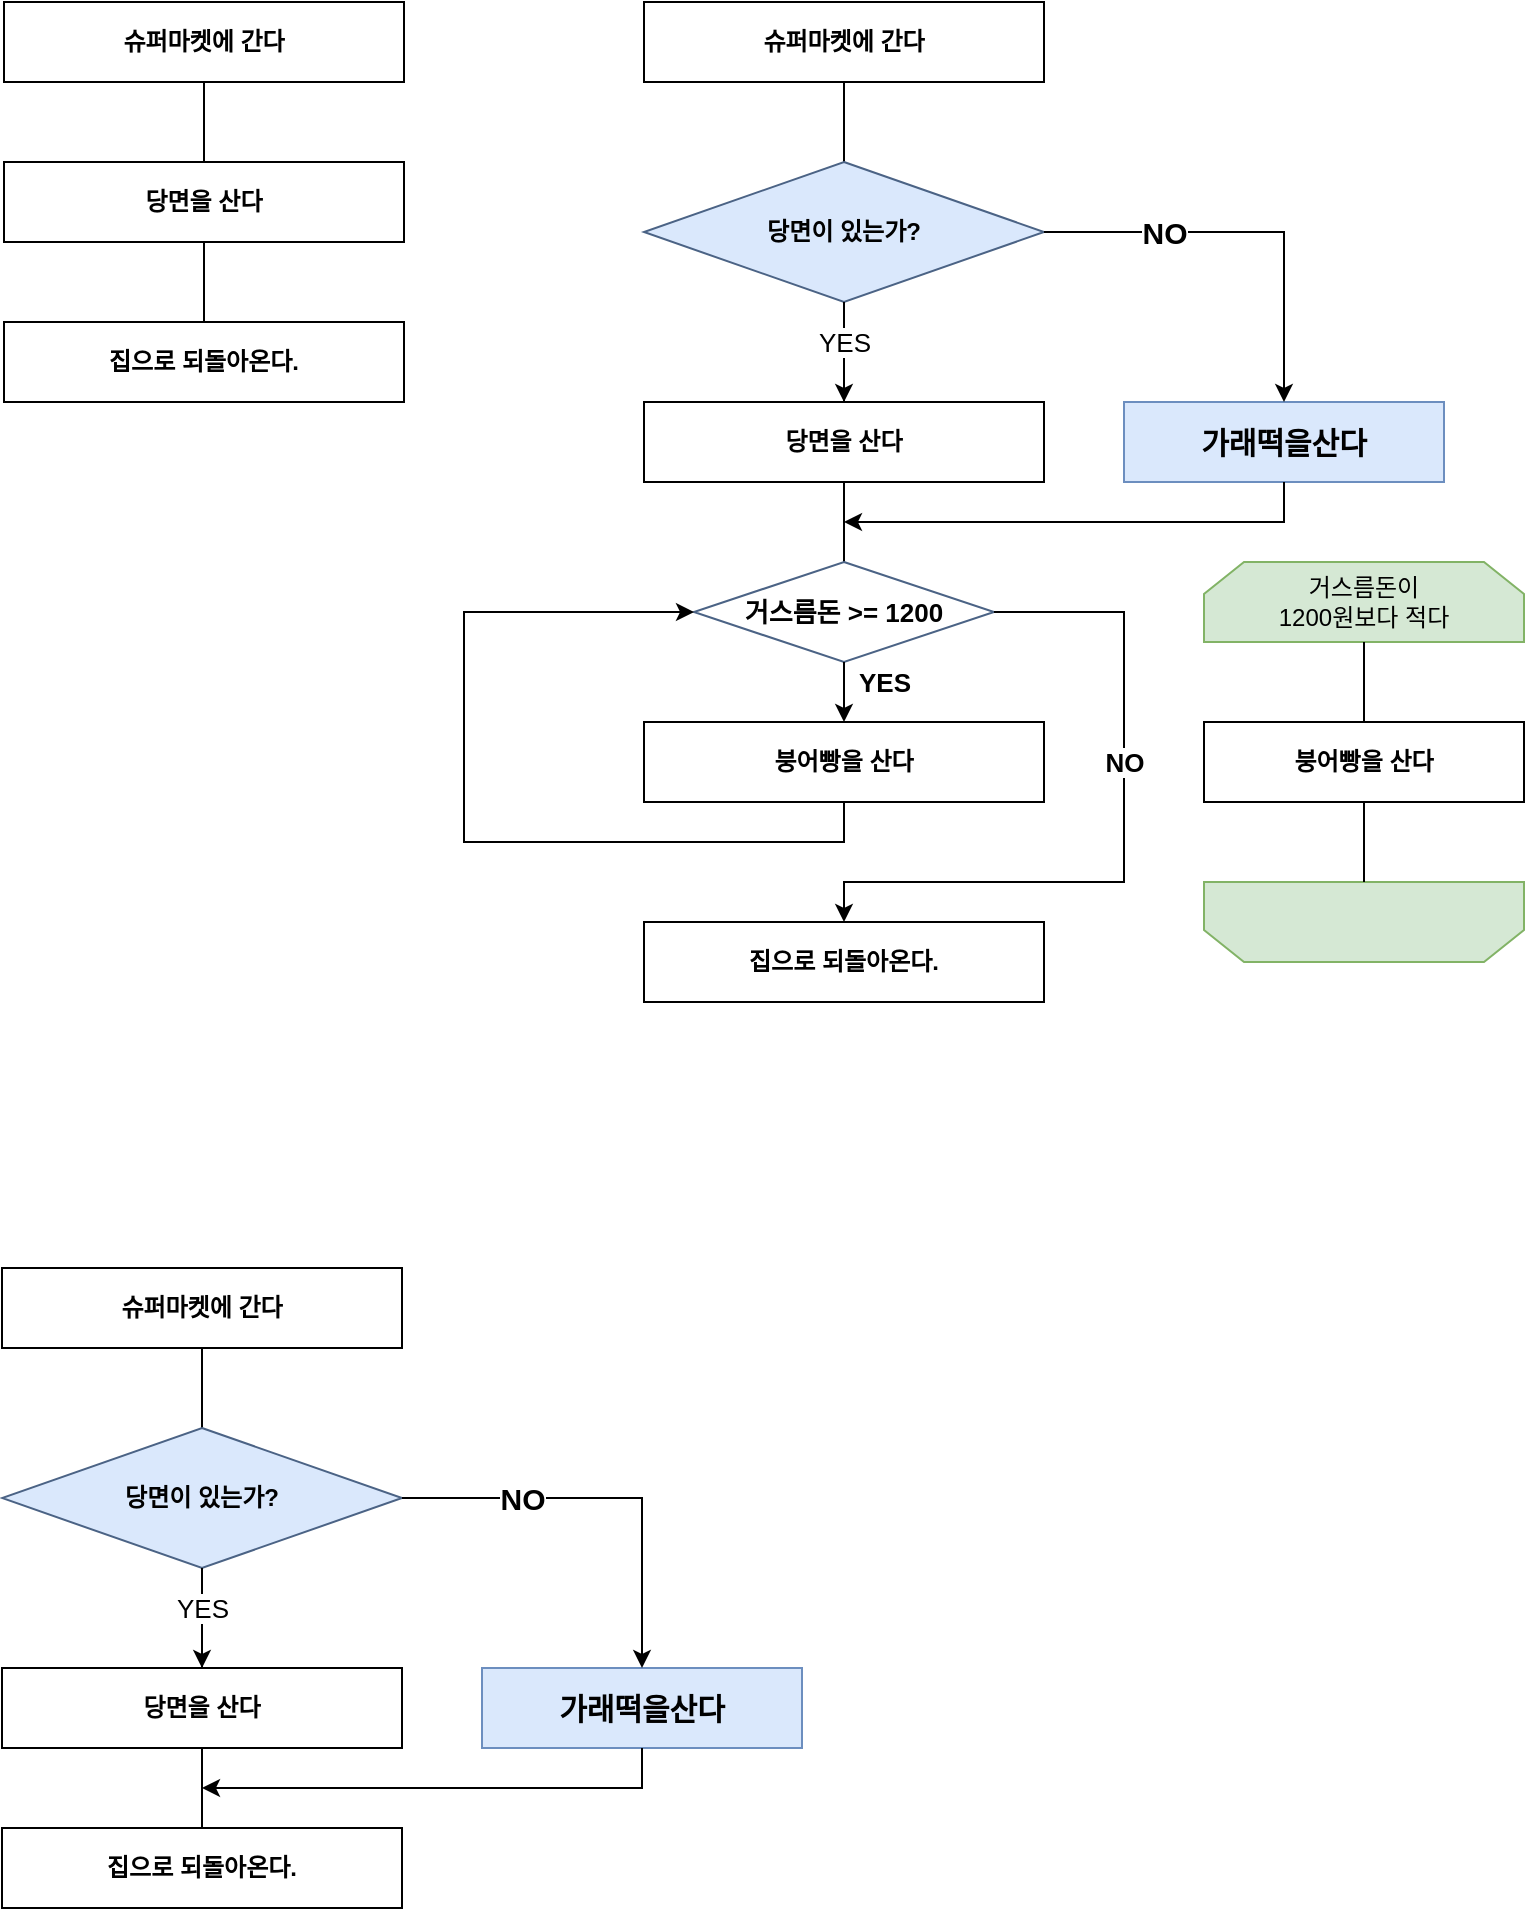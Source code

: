 <mxfile version="15.8.7" type="device" pages="4"><diagram id="HtO4TQ2koplAWd0aUdtb" name="Page-1"><mxGraphModel dx="1073" dy="857" grid="1" gridSize="10" guides="1" tooltips="1" connect="1" arrows="1" fold="1" page="1" pageScale="1" pageWidth="850" pageHeight="1100" math="0" shadow="0"><root><mxCell id="0"/><mxCell id="1" parent="0"/><mxCell id="zxFIpxQWSH2AVP_sjmEI-1" value="&lt;b&gt;슈퍼마켓에 간다&lt;/b&gt;" style="rounded=0;whiteSpace=wrap;html=1;" vertex="1" parent="1"><mxGeometry x="80" y="40" width="200" height="40" as="geometry"/></mxCell><mxCell id="zxFIpxQWSH2AVP_sjmEI-2" value="당면을 산다" style="rounded=0;whiteSpace=wrap;html=1;fontStyle=1" vertex="1" parent="1"><mxGeometry x="80" y="120" width="200" height="40" as="geometry"/></mxCell><mxCell id="zxFIpxQWSH2AVP_sjmEI-3" value="집으로 되돌아온다." style="rounded=0;whiteSpace=wrap;html=1;fontStyle=1" vertex="1" parent="1"><mxGeometry x="80" y="200" width="200" height="40" as="geometry"/></mxCell><mxCell id="zxFIpxQWSH2AVP_sjmEI-6" value="" style="endArrow=none;html=1;rounded=0;" edge="1" parent="1" source="zxFIpxQWSH2AVP_sjmEI-1"><mxGeometry width="50" height="50" relative="1" as="geometry"><mxPoint x="180" y="130" as="sourcePoint"/><mxPoint x="180" y="120" as="targetPoint"/></mxGeometry></mxCell><mxCell id="zxFIpxQWSH2AVP_sjmEI-7" value="" style="endArrow=none;html=1;rounded=0;" edge="1" parent="1" source="zxFIpxQWSH2AVP_sjmEI-2"><mxGeometry width="50" height="50" relative="1" as="geometry"><mxPoint x="180" y="210" as="sourcePoint"/><mxPoint x="180" y="200" as="targetPoint"/></mxGeometry></mxCell><mxCell id="zxFIpxQWSH2AVP_sjmEI-8" value="&lt;b&gt;슈퍼마켓에 간다&lt;/b&gt;" style="rounded=0;whiteSpace=wrap;html=1;" vertex="1" parent="1"><mxGeometry x="400" y="40" width="200" height="40" as="geometry"/></mxCell><mxCell id="zxFIpxQWSH2AVP_sjmEI-9" value="당면을 산다" style="rounded=0;whiteSpace=wrap;html=1;fontStyle=1" vertex="1" parent="1"><mxGeometry x="400" y="240" width="200" height="40" as="geometry"/></mxCell><mxCell id="zxFIpxQWSH2AVP_sjmEI-10" value="붕어빵을 산다" style="rounded=0;whiteSpace=wrap;html=1;fontStyle=1" vertex="1" parent="1"><mxGeometry x="400" y="400" width="200" height="40" as="geometry"/></mxCell><mxCell id="zxFIpxQWSH2AVP_sjmEI-11" value="" style="endArrow=none;html=1;rounded=0;" edge="1" parent="1" source="zxFIpxQWSH2AVP_sjmEI-8"><mxGeometry width="50" height="50" relative="1" as="geometry"><mxPoint x="500" y="130" as="sourcePoint"/><mxPoint x="500" y="120" as="targetPoint"/></mxGeometry></mxCell><mxCell id="zxFIpxQWSH2AVP_sjmEI-12" value="" style="endArrow=none;html=1;rounded=0;" edge="1" parent="1" source="zxFIpxQWSH2AVP_sjmEI-9"><mxGeometry width="50" height="50" relative="1" as="geometry"><mxPoint x="500" y="330" as="sourcePoint"/><mxPoint x="500" y="320" as="targetPoint"/></mxGeometry></mxCell><mxCell id="zxFIpxQWSH2AVP_sjmEI-25" value="" style="edgeStyle=orthogonalEdgeStyle;rounded=0;orthogonalLoop=1;jettySize=auto;html=1;fontSize=15;" edge="1" parent="1" source="zxFIpxQWSH2AVP_sjmEI-13" target="zxFIpxQWSH2AVP_sjmEI-9"><mxGeometry relative="1" as="geometry"/></mxCell><mxCell id="zxFIpxQWSH2AVP_sjmEI-13" value="당면이 있는가?" style="rhombus;whiteSpace=wrap;html=1;fontStyle=1;fillColor=#dae8fc;strokeColor=#4B6385;" vertex="1" parent="1"><mxGeometry x="400" y="120" width="200" height="70" as="geometry"/></mxCell><mxCell id="zxFIpxQWSH2AVP_sjmEI-16" value="YES" style="endArrow=none;html=1;rounded=0;align=center;fontStyle=0;fontSize=13;entryX=0.5;entryY=0;entryDx=0;entryDy=0;" edge="1" parent="1" target="zxFIpxQWSH2AVP_sjmEI-9"><mxGeometry x="-0.2" width="50" height="50" relative="1" as="geometry"><mxPoint x="500" y="190" as="sourcePoint"/><mxPoint x="500" y="210" as="targetPoint"/><mxPoint as="offset"/></mxGeometry></mxCell><mxCell id="zxFIpxQWSH2AVP_sjmEI-20" value="가래떡을산다" style="rounded=0;whiteSpace=wrap;html=1;fontSize=15;strokeColor=#6c8ebf;fontStyle=1;fillColor=#dae8fc;" vertex="1" parent="1"><mxGeometry x="640" y="240" width="160" height="40" as="geometry"/></mxCell><mxCell id="zxFIpxQWSH2AVP_sjmEI-22" value="" style="endArrow=classic;html=1;rounded=0;fontSize=15;" edge="1" parent="1" source="zxFIpxQWSH2AVP_sjmEI-20"><mxGeometry width="50" height="50" relative="1" as="geometry"><mxPoint x="720" y="330" as="sourcePoint"/><mxPoint x="500" y="300" as="targetPoint"/><Array as="points"><mxPoint x="720" y="300"/></Array></mxGeometry></mxCell><mxCell id="zxFIpxQWSH2AVP_sjmEI-24" value="NO" style="endArrow=classic;html=1;rounded=0;fontSize=15;entryX=0.5;entryY=0;entryDx=0;entryDy=0;fontStyle=1" edge="1" parent="1" source="zxFIpxQWSH2AVP_sjmEI-13" target="zxFIpxQWSH2AVP_sjmEI-20"><mxGeometry x="-0.415" width="50" height="50" relative="1" as="geometry"><mxPoint x="600" y="205" as="sourcePoint"/><mxPoint x="770" y="155" as="targetPoint"/><Array as="points"><mxPoint x="720" y="155"/></Array><mxPoint as="offset"/></mxGeometry></mxCell><mxCell id="zxFIpxQWSH2AVP_sjmEI-26" value="&lt;b&gt;슈퍼마켓에 간다&lt;/b&gt;" style="rounded=0;whiteSpace=wrap;html=1;" vertex="1" parent="1"><mxGeometry x="79" y="673" width="200" height="40" as="geometry"/></mxCell><mxCell id="zxFIpxQWSH2AVP_sjmEI-27" value="당면을 산다" style="rounded=0;whiteSpace=wrap;html=1;fontStyle=1" vertex="1" parent="1"><mxGeometry x="79" y="873" width="200" height="40" as="geometry"/></mxCell><mxCell id="zxFIpxQWSH2AVP_sjmEI-28" value="집으로 되돌아온다." style="rounded=0;whiteSpace=wrap;html=1;fontStyle=1" vertex="1" parent="1"><mxGeometry x="79" y="953" width="200" height="40" as="geometry"/></mxCell><mxCell id="zxFIpxQWSH2AVP_sjmEI-29" value="" style="endArrow=none;html=1;rounded=0;" edge="1" parent="1" source="zxFIpxQWSH2AVP_sjmEI-26"><mxGeometry width="50" height="50" relative="1" as="geometry"><mxPoint x="179" y="763" as="sourcePoint"/><mxPoint x="179" y="753" as="targetPoint"/></mxGeometry></mxCell><mxCell id="zxFIpxQWSH2AVP_sjmEI-30" value="" style="endArrow=none;html=1;rounded=0;" edge="1" parent="1" source="zxFIpxQWSH2AVP_sjmEI-27"><mxGeometry width="50" height="50" relative="1" as="geometry"><mxPoint x="179" y="963" as="sourcePoint"/><mxPoint x="179" y="953" as="targetPoint"/></mxGeometry></mxCell><mxCell id="zxFIpxQWSH2AVP_sjmEI-31" value="" style="edgeStyle=orthogonalEdgeStyle;rounded=0;orthogonalLoop=1;jettySize=auto;html=1;fontSize=15;" edge="1" parent="1" source="zxFIpxQWSH2AVP_sjmEI-32" target="zxFIpxQWSH2AVP_sjmEI-27"><mxGeometry relative="1" as="geometry"/></mxCell><mxCell id="zxFIpxQWSH2AVP_sjmEI-32" value="당면이 있는가?" style="rhombus;whiteSpace=wrap;html=1;fontStyle=1;fillColor=#dae8fc;strokeColor=#4B6385;" vertex="1" parent="1"><mxGeometry x="79" y="753" width="200" height="70" as="geometry"/></mxCell><mxCell id="zxFIpxQWSH2AVP_sjmEI-33" value="YES" style="endArrow=none;html=1;rounded=0;align=center;fontStyle=0;fontSize=13;entryX=0.5;entryY=0;entryDx=0;entryDy=0;" edge="1" parent="1" target="zxFIpxQWSH2AVP_sjmEI-27"><mxGeometry x="-0.2" width="50" height="50" relative="1" as="geometry"><mxPoint x="179" y="823" as="sourcePoint"/><mxPoint x="179" y="843" as="targetPoint"/><mxPoint as="offset"/></mxGeometry></mxCell><mxCell id="zxFIpxQWSH2AVP_sjmEI-34" value="가래떡을산다" style="rounded=0;whiteSpace=wrap;html=1;fontSize=15;strokeColor=#6c8ebf;fontStyle=1;fillColor=#dae8fc;" vertex="1" parent="1"><mxGeometry x="319" y="873" width="160" height="40" as="geometry"/></mxCell><mxCell id="zxFIpxQWSH2AVP_sjmEI-35" value="" style="endArrow=classic;html=1;rounded=0;fontSize=15;" edge="1" parent="1" source="zxFIpxQWSH2AVP_sjmEI-34"><mxGeometry width="50" height="50" relative="1" as="geometry"><mxPoint x="399" y="963" as="sourcePoint"/><mxPoint x="179" y="933" as="targetPoint"/><Array as="points"><mxPoint x="399" y="933"/></Array></mxGeometry></mxCell><mxCell id="zxFIpxQWSH2AVP_sjmEI-36" value="NO" style="endArrow=classic;html=1;rounded=0;fontSize=15;entryX=0.5;entryY=0;entryDx=0;entryDy=0;fontStyle=1" edge="1" parent="1" source="zxFIpxQWSH2AVP_sjmEI-32" target="zxFIpxQWSH2AVP_sjmEI-34"><mxGeometry x="-0.415" width="50" height="50" relative="1" as="geometry"><mxPoint x="279" y="838" as="sourcePoint"/><mxPoint x="449" y="788" as="targetPoint"/><Array as="points"><mxPoint x="399" y="788"/></Array><mxPoint as="offset"/></mxGeometry></mxCell><mxCell id="zxFIpxQWSH2AVP_sjmEI-37" value="거스름돈 &amp;gt;= 1200" style="rhombus;whiteSpace=wrap;html=1;fontSize=13;strokeColor=#4B6385;fontStyle=1" vertex="1" parent="1"><mxGeometry x="425" y="320" width="150" height="50" as="geometry"/></mxCell><mxCell id="zxFIpxQWSH2AVP_sjmEI-40" value="" style="endArrow=none;html=1;rounded=0;" edge="1" parent="1" source="zxFIpxQWSH2AVP_sjmEI-27"><mxGeometry width="50" height="50" relative="1" as="geometry"><mxPoint x="179" y="963" as="sourcePoint"/><mxPoint x="179" y="953" as="targetPoint"/></mxGeometry></mxCell><mxCell id="zxFIpxQWSH2AVP_sjmEI-43" value="집으로 되돌아온다." style="rounded=0;whiteSpace=wrap;html=1;fontStyle=1" vertex="1" parent="1"><mxGeometry x="400" y="500" width="200" height="40" as="geometry"/></mxCell><mxCell id="zxFIpxQWSH2AVP_sjmEI-46" value="NO" style="endArrow=classic;html=1;rounded=0;fontSize=13;entryX=0.5;entryY=0;entryDx=0;entryDy=0;exitX=1;exitY=0.5;exitDx=0;exitDy=0;fontStyle=1" edge="1" parent="1" source="zxFIpxQWSH2AVP_sjmEI-37" target="zxFIpxQWSH2AVP_sjmEI-43"><mxGeometry x="-0.222" width="50" height="50" relative="1" as="geometry"><mxPoint x="600" y="470" as="sourcePoint"/><mxPoint x="670.711" y="420" as="targetPoint"/><Array as="points"><mxPoint x="640" y="345"/><mxPoint x="640" y="480"/><mxPoint x="500" y="480"/></Array><mxPoint as="offset"/></mxGeometry></mxCell><mxCell id="zxFIpxQWSH2AVP_sjmEI-49" value="" style="endArrow=classic;html=1;rounded=0;fontSize=13;exitX=0.5;exitY=1;exitDx=0;exitDy=0;entryX=0;entryY=0.5;entryDx=0;entryDy=0;" edge="1" parent="1" source="zxFIpxQWSH2AVP_sjmEI-10" target="zxFIpxQWSH2AVP_sjmEI-37"><mxGeometry width="50" height="50" relative="1" as="geometry"><mxPoint x="500" y="379.289" as="sourcePoint"/><mxPoint x="500" y="440" as="targetPoint"/><Array as="points"><mxPoint x="500" y="460"/><mxPoint x="310" y="460"/><mxPoint x="310" y="345"/></Array></mxGeometry></mxCell><mxCell id="zxFIpxQWSH2AVP_sjmEI-51" value="YES" style="endArrow=classic;html=1;rounded=0;fontSize=13;fontStyle=1" edge="1" parent="1" source="zxFIpxQWSH2AVP_sjmEI-37"><mxGeometry x="-0.333" y="20" width="50" height="50" relative="1" as="geometry"><mxPoint x="500" y="420" as="sourcePoint"/><mxPoint x="500" y="400" as="targetPoint"/><Array as="points"><mxPoint x="500" y="390"/></Array><mxPoint as="offset"/></mxGeometry></mxCell><mxCell id="zxFIpxQWSH2AVP_sjmEI-53" value="거스름돈이&lt;br&gt;1200원보다 적다" style="shape=loopLimit;whiteSpace=wrap;html=1;fontSize=12;strokeColor=#82b366;fillColor=#d5e8d4;" vertex="1" parent="1"><mxGeometry x="680" y="320" width="160" height="40" as="geometry"/></mxCell><mxCell id="zxFIpxQWSH2AVP_sjmEI-54" value="" style="shape=loopLimit;whiteSpace=wrap;html=1;fontSize=12;strokeColor=#82b366;rotation=-180;fillColor=#d5e8d4;" vertex="1" parent="1"><mxGeometry x="680" y="480" width="160" height="40" as="geometry"/></mxCell><mxCell id="zxFIpxQWSH2AVP_sjmEI-57" value="" style="endArrow=none;html=1;rounded=0;fontSize=12;entryX=0.5;entryY=1;entryDx=0;entryDy=0;" edge="1" parent="1" source="zxFIpxQWSH2AVP_sjmEI-53" target="zxFIpxQWSH2AVP_sjmEI-54"><mxGeometry width="50" height="50" relative="1" as="geometry"><mxPoint x="760" y="410" as="sourcePoint"/><mxPoint x="760" y="430.711" as="targetPoint"/></mxGeometry></mxCell><mxCell id="zxFIpxQWSH2AVP_sjmEI-55" value="붕어빵을 산다" style="rounded=0;whiteSpace=wrap;html=1;fontStyle=1" vertex="1" parent="1"><mxGeometry x="680" y="400" width="160" height="40" as="geometry"/></mxCell></root></mxGraphModel></diagram><diagram id="b8hYnKaQxWyOfMLOsC_o" name="Page-2"><mxGraphModel dx="1073" dy="857" grid="1" gridSize="10" guides="1" tooltips="1" connect="1" arrows="1" fold="1" page="1" pageScale="1" pageWidth="850" pageHeight="1100" math="0" shadow="0"><root><mxCell id="NDbuF003tdR3MSV_a_qt-0"/><mxCell id="NDbuF003tdR3MSV_a_qt-1" parent="NDbuF003tdR3MSV_a_qt-0"/><mxCell id="NDbuF003tdR3MSV_a_qt-2" value="삼각형의 면적 = &lt;br&gt;밑변의길이 X높이/2" style="rounded=0;whiteSpace=wrap;html=1;fontSize=12;strokeColor=#4B6385;" vertex="1" parent="NDbuF003tdR3MSV_a_qt-1"><mxGeometry x="40" y="40" width="120" height="60" as="geometry"/></mxCell><mxCell id="y0YbwWNE2xX_dIIctS1W-6" style="edgeStyle=orthogonalEdgeStyle;rounded=0;orthogonalLoop=1;jettySize=auto;html=1;exitX=0.5;exitY=1;exitDx=0;exitDy=0;exitPerimeter=0;fontSize=12;" edge="1" parent="NDbuF003tdR3MSV_a_qt-1" source="NDbuF003tdR3MSV_a_qt-4" target="y0YbwWNE2xX_dIIctS1W-0"><mxGeometry relative="1" as="geometry"/></mxCell><mxCell id="NDbuF003tdR3MSV_a_qt-4" value="시작" style="strokeWidth=2;html=1;shape=mxgraph.flowchart.terminator;whiteSpace=wrap;fontSize=12;" vertex="1" parent="NDbuF003tdR3MSV_a_qt-1"><mxGeometry x="60" y="150" width="100" height="40" as="geometry"/></mxCell><mxCell id="NDbuF003tdR3MSV_a_qt-5" value="종료" style="strokeWidth=2;html=1;shape=mxgraph.flowchart.terminator;whiteSpace=wrap;fontSize=12;" vertex="1" parent="NDbuF003tdR3MSV_a_qt-1"><mxGeometry x="60" y="400" width="100" height="40" as="geometry"/></mxCell><mxCell id="y0YbwWNE2xX_dIIctS1W-7" style="edgeStyle=orthogonalEdgeStyle;rounded=0;orthogonalLoop=1;jettySize=auto;html=1;exitX=0.5;exitY=1;exitDx=0;exitDy=0;entryX=0.5;entryY=0;entryDx=0;entryDy=0;fontSize=12;" edge="1" parent="NDbuF003tdR3MSV_a_qt-1" source="y0YbwWNE2xX_dIIctS1W-0" target="y0YbwWNE2xX_dIIctS1W-2"><mxGeometry relative="1" as="geometry"/></mxCell><mxCell id="y0YbwWNE2xX_dIIctS1W-0" value="base와 hight를 입력한다." style="rounded=0;whiteSpace=wrap;html=1;fontSize=12;strokeColor=#4B6385;" vertex="1" parent="NDbuF003tdR3MSV_a_qt-1"><mxGeometry x="20" y="210" width="180" height="30" as="geometry"/></mxCell><mxCell id="y0YbwWNE2xX_dIIctS1W-8" style="edgeStyle=orthogonalEdgeStyle;rounded=0;orthogonalLoop=1;jettySize=auto;html=1;exitX=0.5;exitY=1;exitDx=0;exitDy=0;fontSize=12;" edge="1" parent="NDbuF003tdR3MSV_a_qt-1" source="y0YbwWNE2xX_dIIctS1W-2" target="y0YbwWNE2xX_dIIctS1W-5"><mxGeometry relative="1" as="geometry"/></mxCell><mxCell id="y0YbwWNE2xX_dIIctS1W-2" value="base * height / 2.0 → area" style="rounded=0;whiteSpace=wrap;html=1;fontSize=12;strokeColor=#4B6385;" vertex="1" parent="NDbuF003tdR3MSV_a_qt-1"><mxGeometry x="20" y="270" width="180" height="30" as="geometry"/></mxCell><mxCell id="y0YbwWNE2xX_dIIctS1W-9" style="edgeStyle=orthogonalEdgeStyle;rounded=0;orthogonalLoop=1;jettySize=auto;html=1;fontSize=12;" edge="1" parent="NDbuF003tdR3MSV_a_qt-1" source="y0YbwWNE2xX_dIIctS1W-5" target="NDbuF003tdR3MSV_a_qt-5"><mxGeometry relative="1" as="geometry"/></mxCell><mxCell id="y0YbwWNE2xX_dIIctS1W-5" value="&#10;&#10;&lt;span style=&quot;color: rgb(0, 0, 0); font-family: helvetica; font-size: 12px; font-style: normal; font-weight: 400; letter-spacing: normal; text-align: center; text-indent: 0px; text-transform: none; word-spacing: 0px; background-color: rgb(248, 249, 250); display: inline; float: none;&quot;&gt;area를 출력한다&lt;/span&gt;&#10;&#10;" style="shape=document;whiteSpace=wrap;html=1;boundedLbl=1;fontSize=12;strokeColor=#4B6385;" vertex="1" parent="NDbuF003tdR3MSV_a_qt-1"><mxGeometry x="20" y="330" width="180" height="40" as="geometry"/></mxCell><mxCell id="y0YbwWNE2xX_dIIctS1W-10" style="edgeStyle=orthogonalEdgeStyle;rounded=0;orthogonalLoop=1;jettySize=auto;html=1;exitX=0.5;exitY=1;exitDx=0;exitDy=0;exitPerimeter=0;fontSize=12;" edge="1" parent="NDbuF003tdR3MSV_a_qt-1" source="y0YbwWNE2xX_dIIctS1W-11" target="y0YbwWNE2xX_dIIctS1W-14"><mxGeometry relative="1" as="geometry"/></mxCell><mxCell id="y0YbwWNE2xX_dIIctS1W-11" value="시작" style="strokeWidth=2;html=1;shape=mxgraph.flowchart.terminator;whiteSpace=wrap;fontSize=12;" vertex="1" parent="NDbuF003tdR3MSV_a_qt-1"><mxGeometry x="380" y="40" width="100" height="40" as="geometry"/></mxCell><mxCell id="y0YbwWNE2xX_dIIctS1W-12" value="종료" style="strokeWidth=2;html=1;shape=mxgraph.flowchart.terminator;whiteSpace=wrap;fontSize=12;" vertex="1" parent="NDbuF003tdR3MSV_a_qt-1"><mxGeometry x="380" y="420" width="100" height="40" as="geometry"/></mxCell><mxCell id="UGDo-cwZmBeYzroFGh32-1" style="edgeStyle=orthogonalEdgeStyle;rounded=0;orthogonalLoop=1;jettySize=auto;html=1;exitX=0.5;exitY=1;exitDx=0;exitDy=0;entryX=0.5;entryY=0;entryDx=0;entryDy=0;fontSize=12;" edge="1" parent="NDbuF003tdR3MSV_a_qt-1" source="y0YbwWNE2xX_dIIctS1W-14" target="UGDo-cwZmBeYzroFGh32-0"><mxGeometry relative="1" as="geometry"/></mxCell><mxCell id="y0YbwWNE2xX_dIIctS1W-14" value="A와 B를 입력한다." style="rounded=0;whiteSpace=wrap;html=1;fontSize=12;strokeColor=#4B6385;" vertex="1" parent="NDbuF003tdR3MSV_a_qt-1"><mxGeometry x="360" y="100" width="140" height="30" as="geometry"/></mxCell><mxCell id="y0YbwWNE2xX_dIIctS1W-17" style="edgeStyle=orthogonalEdgeStyle;rounded=0;orthogonalLoop=1;jettySize=auto;html=1;fontSize=12;" edge="1" parent="NDbuF003tdR3MSV_a_qt-1" source="y0YbwWNE2xX_dIIctS1W-18" target="y0YbwWNE2xX_dIIctS1W-12"><mxGeometry relative="1" as="geometry"/></mxCell><mxCell id="y0YbwWNE2xX_dIIctS1W-18" value="A 출력" style="shape=document;whiteSpace=wrap;html=1;boundedLbl=1;fontSize=12;strokeColor=#4B6385;" vertex="1" parent="NDbuF003tdR3MSV_a_qt-1"><mxGeometry x="385" y="310" width="90" height="50" as="geometry"/></mxCell><mxCell id="UGDo-cwZmBeYzroFGh32-3" value="YES" style="edgeStyle=orthogonalEdgeStyle;rounded=0;orthogonalLoop=1;jettySize=auto;html=1;exitX=0.5;exitY=1;exitDx=0;exitDy=0;entryX=0.5;entryY=0;entryDx=0;entryDy=0;fontSize=12;fontStyle=1" edge="1" parent="NDbuF003tdR3MSV_a_qt-1" source="UGDo-cwZmBeYzroFGh32-0" target="y0YbwWNE2xX_dIIctS1W-18"><mxGeometry relative="1" as="geometry"/></mxCell><mxCell id="UGDo-cwZmBeYzroFGh32-11" value="NO" style="edgeStyle=orthogonalEdgeStyle;rounded=0;orthogonalLoop=1;jettySize=auto;html=1;entryX=0.5;entryY=0;entryDx=0;entryDy=0;fontSize=12;" edge="1" parent="NDbuF003tdR3MSV_a_qt-1" source="UGDo-cwZmBeYzroFGh32-0" target="UGDo-cwZmBeYzroFGh32-6"><mxGeometry x="0.429" y="15" relative="1" as="geometry"><mxPoint as="offset"/></mxGeometry></mxCell><mxCell id="UGDo-cwZmBeYzroFGh32-0" value="A&amp;gt;B" style="rhombus;whiteSpace=wrap;html=1;fontSize=12;strokeColor=#4B6385;" vertex="1" parent="NDbuF003tdR3MSV_a_qt-1"><mxGeometry x="355" y="150" width="150" height="40" as="geometry"/></mxCell><mxCell id="UGDo-cwZmBeYzroFGh32-12" style="edgeStyle=orthogonalEdgeStyle;rounded=0;orthogonalLoop=1;jettySize=auto;html=1;entryX=0.5;entryY=0;entryDx=0;entryDy=0;fontSize=12;" edge="1" parent="NDbuF003tdR3MSV_a_qt-1" source="UGDo-cwZmBeYzroFGh32-6" target="UGDo-cwZmBeYzroFGh32-10"><mxGeometry relative="1" as="geometry"/></mxCell><mxCell id="UGDo-cwZmBeYzroFGh32-14" value="YES" style="edgeStyle=orthogonalEdgeStyle;rounded=0;orthogonalLoop=1;jettySize=auto;html=1;fontSize=12;" edge="1" parent="NDbuF003tdR3MSV_a_qt-1" source="UGDo-cwZmBeYzroFGh32-6" target="UGDo-cwZmBeYzroFGh32-10"><mxGeometry relative="1" as="geometry"/></mxCell><mxCell id="UGDo-cwZmBeYzroFGh32-17" value="NO" style="edgeStyle=orthogonalEdgeStyle;rounded=0;orthogonalLoop=1;jettySize=auto;html=1;fontSize=12;" edge="1" parent="NDbuF003tdR3MSV_a_qt-1" source="UGDo-cwZmBeYzroFGh32-6" target="UGDo-cwZmBeYzroFGh32-13"><mxGeometry x="0.333" y="15" relative="1" as="geometry"><mxPoint as="offset"/></mxGeometry></mxCell><mxCell id="UGDo-cwZmBeYzroFGh32-6" value="A=B" style="rhombus;whiteSpace=wrap;html=1;fontSize=12;strokeColor=#4B6385;" vertex="1" parent="NDbuF003tdR3MSV_a_qt-1"><mxGeometry x="515" y="240" width="120" height="40" as="geometry"/></mxCell><mxCell id="UGDo-cwZmBeYzroFGh32-16" style="edgeStyle=orthogonalEdgeStyle;rounded=0;orthogonalLoop=1;jettySize=auto;html=1;fontSize=12;" edge="1" parent="NDbuF003tdR3MSV_a_qt-1" source="UGDo-cwZmBeYzroFGh32-10"><mxGeometry relative="1" as="geometry"><mxPoint x="575" y="390" as="targetPoint"/></mxGeometry></mxCell><mxCell id="UGDo-cwZmBeYzroFGh32-10" value="A와 B는 같다" style="shape=document;whiteSpace=wrap;html=1;boundedLbl=1;fontSize=12;strokeColor=#4B6385;" vertex="1" parent="NDbuF003tdR3MSV_a_qt-1"><mxGeometry x="530" y="310" width="90" height="50" as="geometry"/></mxCell><mxCell id="UGDo-cwZmBeYzroFGh32-15" style="edgeStyle=orthogonalEdgeStyle;rounded=0;orthogonalLoop=1;jettySize=auto;html=1;fontSize=12;" edge="1" parent="NDbuF003tdR3MSV_a_qt-1" source="UGDo-cwZmBeYzroFGh32-13"><mxGeometry relative="1" as="geometry"><mxPoint x="430" y="390" as="targetPoint"/><Array as="points"><mxPoint x="705" y="390"/></Array></mxGeometry></mxCell><mxCell id="UGDo-cwZmBeYzroFGh32-13" value="B 출력" style="shape=document;whiteSpace=wrap;html=1;boundedLbl=1;fontSize=12;strokeColor=#4B6385;" vertex="1" parent="NDbuF003tdR3MSV_a_qt-1"><mxGeometry x="660" y="310" width="90" height="50" as="geometry"/></mxCell><mxCell id="UGDo-cwZmBeYzroFGh32-18" style="edgeStyle=orthogonalEdgeStyle;rounded=0;orthogonalLoop=1;jettySize=auto;html=1;exitX=0.5;exitY=1;exitDx=0;exitDy=0;exitPerimeter=0;fontSize=12;" edge="1" parent="NDbuF003tdR3MSV_a_qt-1" source="UGDo-cwZmBeYzroFGh32-19" target="UGDo-cwZmBeYzroFGh32-20"><mxGeometry relative="1" as="geometry"/></mxCell><mxCell id="UGDo-cwZmBeYzroFGh32-19" value="시작" style="strokeWidth=2;html=1;shape=mxgraph.flowchart.terminator;whiteSpace=wrap;fontSize=12;" vertex="1" parent="NDbuF003tdR3MSV_a_qt-1"><mxGeometry x="60" y="590" width="100" height="40" as="geometry"/></mxCell><mxCell id="UGDo-cwZmBeYzroFGh32-20" value="종료" style="strokeWidth=2;html=1;shape=mxgraph.flowchart.terminator;whiteSpace=wrap;fontSize=12;" vertex="1" parent="NDbuF003tdR3MSV_a_qt-1"><mxGeometry x="60" y="950" width="100" height="40" as="geometry"/></mxCell><mxCell id="UGDo-cwZmBeYzroFGh32-22" value="A와 B를 입력한다" style="rounded=0;whiteSpace=wrap;html=1;fontSize=12;strokeColor=#4B6385;" vertex="1" parent="NDbuF003tdR3MSV_a_qt-1"><mxGeometry x="20" y="650" width="180" height="30" as="geometry"/></mxCell><mxCell id="UGDo-cwZmBeYzroFGh32-26" value="A와 B를 출력한다" style="shape=document;whiteSpace=wrap;html=1;boundedLbl=1;fontSize=12;strokeColor=#4B6385;" vertex="1" parent="NDbuF003tdR3MSV_a_qt-1"><mxGeometry x="20" y="880" width="180" height="40" as="geometry"/></mxCell><mxCell id="UGDo-cwZmBeYzroFGh32-31" value="&#10;&#10;&lt;span style=&quot;color: rgb(0, 0, 0); font-family: helvetica; font-size: 12px; font-style: normal; font-weight: 400; letter-spacing: normal; text-align: center; text-indent: 0px; text-transform: none; word-spacing: 0px; background-color: rgb(248, 249, 250); display: inline; float: none;&quot;&gt;&amp;nbsp;C → A&lt;/span&gt;&#10;&#10;" style="rounded=0;whiteSpace=wrap;html=1;fontSize=12;strokeColor=#4B6385;" vertex="1" parent="NDbuF003tdR3MSV_a_qt-1"><mxGeometry x="20" y="700" width="180" height="40" as="geometry"/></mxCell><mxCell id="UGDo-cwZmBeYzroFGh32-32" value="&lt;span&gt;B → C&lt;/span&gt;" style="rounded=0;whiteSpace=wrap;html=1;fontSize=12;strokeColor=#4B6385;" vertex="1" parent="NDbuF003tdR3MSV_a_qt-1"><mxGeometry x="20" y="820" width="180" height="40" as="geometry"/></mxCell><mxCell id="UGDo-cwZmBeYzroFGh32-33" value="A → B" style="rounded=0;whiteSpace=wrap;html=1;fontSize=12;strokeColor=#4B6385;" vertex="1" parent="NDbuF003tdR3MSV_a_qt-1"><mxGeometry x="20" y="760" width="180" height="40" as="geometry"/></mxCell><mxCell id="UGDo-cwZmBeYzroFGh32-35" style="edgeStyle=orthogonalEdgeStyle;rounded=0;orthogonalLoop=1;jettySize=auto;html=1;exitX=0.5;exitY=1;exitDx=0;exitDy=0;exitPerimeter=0;fontSize=12;startArrow=none;" edge="1" parent="NDbuF003tdR3MSV_a_qt-1" source="UGDo-cwZmBeYzroFGh32-36" target="UGDo-cwZmBeYzroFGh32-37"><mxGeometry relative="1" as="geometry"/></mxCell><mxCell id="UGDo-cwZmBeYzroFGh32-36" value="시작" style="strokeWidth=2;html=1;shape=mxgraph.flowchart.terminator;whiteSpace=wrap;fontSize=12;" vertex="1" parent="NDbuF003tdR3MSV_a_qt-1"><mxGeometry x="420" y="590" width="100" height="40" as="geometry"/></mxCell><mxCell id="UGDo-cwZmBeYzroFGh32-37" value="종료" style="strokeWidth=2;html=1;shape=mxgraph.flowchart.terminator;whiteSpace=wrap;fontSize=12;" vertex="1" parent="NDbuF003tdR3MSV_a_qt-1"><mxGeometry x="419" y="990" width="100" height="40" as="geometry"/></mxCell><mxCell id="UGDo-cwZmBeYzroFGh32-38" value="sum → 0, 0 → i" style="rounded=0;whiteSpace=wrap;html=1;fontSize=12;strokeColor=#4B6385;" vertex="1" parent="NDbuF003tdR3MSV_a_qt-1"><mxGeometry x="380" y="640" width="180" height="30" as="geometry"/></mxCell><mxCell id="UGDo-cwZmBeYzroFGh32-39" value="sum 출력한다" style="shape=document;whiteSpace=wrap;html=1;boundedLbl=1;fontSize=12;strokeColor=#4B6385;" vertex="1" parent="NDbuF003tdR3MSV_a_qt-1"><mxGeometry x="380" y="930" width="180" height="40" as="geometry"/></mxCell><mxCell id="UGDo-cwZmBeYzroFGh32-40" value="sum + array[i]&amp;nbsp; → sum" style="rounded=0;whiteSpace=wrap;html=1;fontSize=12;strokeColor=#4B6385;" vertex="1" parent="NDbuF003tdR3MSV_a_qt-1"><mxGeometry x="380" y="760" width="180" height="30" as="geometry"/></mxCell><mxCell id="UGDo-cwZmBeYzroFGh32-43" value="i &amp;lt; sum" style="shape=loopLimit;whiteSpace=wrap;html=1;fontSize=12;strokeColor=#4B6385;" vertex="1" parent="NDbuF003tdR3MSV_a_qt-1"><mxGeometry x="620" y="660" width="180" height="30" as="geometry"/></mxCell><mxCell id="UGDo-cwZmBeYzroFGh32-44" value="i += 1" style="shape=loopLimit;whiteSpace=wrap;html=1;fontSize=12;strokeColor=#4B6385;rotation=-180;" vertex="1" parent="NDbuF003tdR3MSV_a_qt-1"><mxGeometry x="620" y="760" width="180" height="30" as="geometry"/></mxCell><mxCell id="UGDo-cwZmBeYzroFGh32-50" style="edgeStyle=orthogonalEdgeStyle;rounded=0;orthogonalLoop=1;jettySize=auto;html=1;fontSize=12;" edge="1" parent="NDbuF003tdR3MSV_a_qt-1" source="UGDo-cwZmBeYzroFGh32-41"><mxGeometry relative="1" as="geometry"><mxPoint x="470" y="680" as="targetPoint"/><Array as="points"><mxPoint x="440" y="830"/><mxPoint x="320" y="830"/><mxPoint x="320" y="630"/></Array></mxGeometry></mxCell><mxCell id="UGDo-cwZmBeYzroFGh32-41" value="i += 1" style="rounded=0;whiteSpace=wrap;html=1;fontSize=12;strokeColor=#4B6385;" vertex="1" parent="NDbuF003tdR3MSV_a_qt-1"><mxGeometry x="397.5" y="810" width="142.5" height="40" as="geometry"/></mxCell><mxCell id="UGDo-cwZmBeYzroFGh32-47" value="i &amp;lt; sum" style="rhombus;whiteSpace=wrap;html=1;fontSize=12;strokeColor=#4B6385;" vertex="1" parent="NDbuF003tdR3MSV_a_qt-1"><mxGeometry x="375" y="695" width="190" height="40" as="geometry"/></mxCell><mxCell id="UGDo-cwZmBeYzroFGh32-54" value="" style="endArrow=none;html=1;rounded=0;fontSize=12;" edge="1" parent="NDbuF003tdR3MSV_a_qt-1" source="UGDo-cwZmBeYzroFGh32-43"><mxGeometry width="50" height="50" relative="1" as="geometry"><mxPoint x="710" y="740" as="sourcePoint"/><mxPoint x="710" y="760.711" as="targetPoint"/></mxGeometry></mxCell><mxCell id="UGDo-cwZmBeYzroFGh32-51" value="sum + array[i]&amp;nbsp; → sum" style="rounded=0;whiteSpace=wrap;html=1;fontSize=12;strokeColor=#4B6385;" vertex="1" parent="NDbuF003tdR3MSV_a_qt-1"><mxGeometry x="620" y="710" width="180" height="30" as="geometry"/></mxCell></root></mxGraphModel></diagram><diagram id="MSMGXt98nLSlljQeOiPx" name="Page-3"><mxGraphModel dx="1262" dy="1008" grid="1" gridSize="10" guides="1" tooltips="1" connect="1" arrows="1" fold="1" page="1" pageScale="1" pageWidth="850" pageHeight="1100" math="0" shadow="0"><root><mxCell id="6SdLkP1vnAP1N0n4J3uY-0"/><mxCell id="6SdLkP1vnAP1N0n4J3uY-1" parent="6SdLkP1vnAP1N0n4J3uY-0"/><mxCell id="mS7K8FB_wMgfhjE3eZo2-0" value="i &amp;lt; 5" style="shape=loopLimit;whiteSpace=wrap;html=1;fontSize=12;strokeColor=#4B6385;" vertex="1" parent="6SdLkP1vnAP1N0n4J3uY-1"><mxGeometry x="35" y="150" width="180" height="30" as="geometry"/></mxCell><mxCell id="6m5vURBXHpsMq8rYrxkC-9" style="edgeStyle=orthogonalEdgeStyle;rounded=0;orthogonalLoop=1;jettySize=auto;html=1;fontSize=12;entryX=0.5;entryY=0;entryDx=0;entryDy=0;" edge="1" parent="6SdLkP1vnAP1N0n4J3uY-1" source="mS7K8FB_wMgfhjE3eZo2-1" target="o0RHsuSj9MvYfWmjsiOJ-0"><mxGeometry relative="1" as="geometry"><mxPoint x="125" y="500" as="targetPoint"/></mxGeometry></mxCell><mxCell id="mS7K8FB_wMgfhjE3eZo2-1" value="" style="shape=loopLimit;whiteSpace=wrap;html=1;fontSize=12;strokeColor=#4B6385;rotation=-180;" vertex="1" parent="6SdLkP1vnAP1N0n4J3uY-1"><mxGeometry x="35" y="390" width="180" height="30" as="geometry"/></mxCell><mxCell id="mS7K8FB_wMgfhjE3eZo2-2" value="" style="endArrow=none;html=1;rounded=0;fontSize=12;startArrow=none;exitX=0.5;exitY=1;exitDx=0;exitDy=0;entryX=0.5;entryY=1;entryDx=0;entryDy=0;" edge="1" parent="6SdLkP1vnAP1N0n4J3uY-1" source="mS7K8FB_wMgfhjE3eZo2-0" target="mS7K8FB_wMgfhjE3eZo2-1"><mxGeometry width="50" height="50" relative="1" as="geometry"><mxPoint x="125" y="340" as="sourcePoint"/><mxPoint x="125" y="360.711" as="targetPoint"/></mxGeometry></mxCell><mxCell id="mS7K8FB_wMgfhjE3eZo2-3" value="i += 1" style="rounded=0;whiteSpace=wrap;html=1;fontSize=12;strokeColor=#4B6385;" vertex="1" parent="6SdLkP1vnAP1N0n4J3uY-1"><mxGeometry x="35" y="340" width="180" height="30" as="geometry"/></mxCell><mxCell id="6m5vURBXHpsMq8rYrxkC-6" style="edgeStyle=orthogonalEdgeStyle;rounded=0;orthogonalLoop=1;jettySize=auto;html=1;entryX=0.5;entryY=0;entryDx=0;entryDy=0;fontSize=12;" edge="1" parent="6SdLkP1vnAP1N0n4J3uY-1" source="aw-bTJvfilEd8lFS2Uyf-0" target="6m5vURBXHpsMq8rYrxkC-5"><mxGeometry relative="1" as="geometry"/></mxCell><mxCell id="aw-bTJvfilEd8lFS2Uyf-0" value="시작" style="strokeWidth=2;html=1;shape=mxgraph.flowchart.terminator;whiteSpace=wrap;fontSize=12;" vertex="1" parent="6SdLkP1vnAP1N0n4J3uY-1"><mxGeometry x="75" y="20" width="100" height="40" as="geometry"/></mxCell><mxCell id="aw-bTJvfilEd8lFS2Uyf-1" value="종료" style="strokeWidth=2;html=1;shape=mxgraph.flowchart.terminator;whiteSpace=wrap;fontSize=12;" vertex="1" parent="6SdLkP1vnAP1N0n4J3uY-1"><mxGeometry x="75" y="510" width="100" height="40" as="geometry"/></mxCell><mxCell id="6m5vURBXHpsMq8rYrxkC-13" style="edgeStyle=orthogonalEdgeStyle;rounded=0;orthogonalLoop=1;jettySize=auto;html=1;entryX=0.5;entryY=0;entryDx=0;entryDy=0;entryPerimeter=0;fontSize=12;" edge="1" parent="6SdLkP1vnAP1N0n4J3uY-1" source="o0RHsuSj9MvYfWmjsiOJ-0" target="aw-bTJvfilEd8lFS2Uyf-1"><mxGeometry relative="1" as="geometry"/></mxCell><mxCell id="o0RHsuSj9MvYfWmjsiOJ-0" value="sum 출력한다" style="shape=document;whiteSpace=wrap;html=1;boundedLbl=1;fontSize=12;strokeColor=#4B6385;" vertex="1" parent="6SdLkP1vnAP1N0n4J3uY-1"><mxGeometry x="40" y="450" width="170" height="40" as="geometry"/></mxCell><mxCell id="6m5vURBXHpsMq8rYrxkC-14" value="no" style="edgeStyle=orthogonalEdgeStyle;rounded=0;orthogonalLoop=1;jettySize=auto;html=1;fontSize=16;" edge="1" parent="6SdLkP1vnAP1N0n4J3uY-1" source="6m5vURBXHpsMq8rYrxkC-0"><mxGeometry x="-0.345" relative="1" as="geometry"><mxPoint x="125" y="320" as="targetPoint"/><Array as="points"><mxPoint x="250" y="220"/><mxPoint x="250" y="320"/></Array><mxPoint as="offset"/></mxGeometry></mxCell><mxCell id="6m5vURBXHpsMq8rYrxkC-0" value="array[i] &amp;gt; max" style="rhombus;whiteSpace=wrap;html=1;fontSize=12;strokeColor=#4B6385;" vertex="1" parent="6SdLkP1vnAP1N0n4J3uY-1"><mxGeometry x="30" y="200" width="190" height="40" as="geometry"/></mxCell><mxCell id="6m5vURBXHpsMq8rYrxkC-1" value="array[i] → max" style="rounded=0;whiteSpace=wrap;html=1;fontSize=12;strokeColor=#4B6385;" vertex="1" parent="6SdLkP1vnAP1N0n4J3uY-1"><mxGeometry x="35" y="260" width="180" height="30" as="geometry"/></mxCell><mxCell id="6m5vURBXHpsMq8rYrxkC-12" style="edgeStyle=orthogonalEdgeStyle;rounded=0;orthogonalLoop=1;jettySize=auto;html=1;entryX=0.5;entryY=0;entryDx=0;entryDy=0;fontSize=12;" edge="1" parent="6SdLkP1vnAP1N0n4J3uY-1" source="6m5vURBXHpsMq8rYrxkC-5" target="mS7K8FB_wMgfhjE3eZo2-0"><mxGeometry relative="1" as="geometry"/></mxCell><mxCell id="6m5vURBXHpsMq8rYrxkC-5" value="array[0] → max&lt;br&gt;1 → i" style="rounded=0;whiteSpace=wrap;html=1;fontSize=12;strokeColor=#4B6385;" vertex="1" parent="6SdLkP1vnAP1N0n4J3uY-1"><mxGeometry x="35" y="90" width="180" height="30" as="geometry"/></mxCell><mxCell id="6m5vURBXHpsMq8rYrxkC-19" value="" style="endArrow=none;html=1;rounded=0;fontSize=12;startArrow=none;exitX=0.5;exitY=1;exitDx=0;exitDy=0;entryX=0.5;entryY=1;entryDx=0;entryDy=0;" edge="1" parent="6SdLkP1vnAP1N0n4J3uY-1" target="6m5vURBXHpsMq8rYrxkC-18"><mxGeometry width="50" height="50" relative="1" as="geometry"><mxPoint x="515" y="230" as="sourcePoint"/><mxPoint x="515" y="410.711" as="targetPoint"/></mxGeometry></mxCell><mxCell id="v9p3GxD6_aDPv4RMa-xT-5" value="NO" style="edgeStyle=orthogonalEdgeStyle;rounded=0;orthogonalLoop=1;jettySize=auto;html=1;exitX=0.5;exitY=1;exitDx=0;exitDy=0;exitPerimeter=0;fontSize=16;entryX=0.5;entryY=0;entryDx=0;entryDy=0;" edge="1" parent="6SdLkP1vnAP1N0n4J3uY-1" source="6m5vURBXHpsMq8rYrxkC-22" target="v9p3GxD6_aDPv4RMa-xT-4"><mxGeometry x="0.661" relative="1" as="geometry"><mxPoint x="474.05" y="280" as="targetPoint"/><mxPoint y="1" as="offset"/></mxGeometry></mxCell><mxCell id="6m5vURBXHpsMq8rYrxkC-22" value="시작" style="strokeWidth=2;html=1;shape=mxgraph.flowchart.terminator;whiteSpace=wrap;fontSize=12;" vertex="1" parent="6SdLkP1vnAP1N0n4J3uY-1"><mxGeometry x="425" y="20" width="100" height="40" as="geometry"/></mxCell><mxCell id="6m5vURBXHpsMq8rYrxkC-23" value="종료" style="strokeWidth=2;html=1;shape=mxgraph.flowchart.terminator;whiteSpace=wrap;fontSize=12;" vertex="1" parent="6SdLkP1vnAP1N0n4J3uY-1"><mxGeometry x="422.5" y="460" width="100" height="40" as="geometry"/></mxCell><mxCell id="6m5vURBXHpsMq8rYrxkC-29" style="edgeStyle=orthogonalEdgeStyle;rounded=0;orthogonalLoop=1;jettySize=auto;html=1;entryX=0.5;entryY=0;entryDx=0;entryDy=0;fontSize=12;" edge="1" parent="6SdLkP1vnAP1N0n4J3uY-1" target="6m5vURBXHpsMq8rYrxkC-16"><mxGeometry relative="1" as="geometry"><mxPoint x="515" y="170" as="sourcePoint"/></mxGeometry></mxCell><mxCell id="v9p3GxD6_aDPv4RMa-xT-22" value="YES" style="edgeStyle=orthogonalEdgeStyle;rounded=0;orthogonalLoop=1;jettySize=auto;html=1;exitX=1;exitY=0.5;exitDx=0;exitDy=0;entryX=0.5;entryY=0;entryDx=0;entryDy=0;fontSize=15;" edge="1" parent="6SdLkP1vnAP1N0n4J3uY-1" source="v9p3GxD6_aDPv4RMa-xT-0" target="v9p3GxD6_aDPv4RMa-xT-20"><mxGeometry relative="1" as="geometry"/></mxCell><mxCell id="v9p3GxD6_aDPv4RMa-xT-0" value="arr[0] = 5" style="rhombus;whiteSpace=wrap;html=1;fontSize=12;strokeColor=#4B6385;" vertex="1" parent="6SdLkP1vnAP1N0n4J3uY-1"><mxGeometry x="385" y="135" width="185" height="35" as="geometry"/></mxCell><mxCell id="v9p3GxD6_aDPv4RMa-xT-3" value="0 → i" style="rounded=0;whiteSpace=wrap;html=1;fontSize=12;strokeColor=#4B6385;" vertex="1" parent="6SdLkP1vnAP1N0n4J3uY-1"><mxGeometry x="385" y="70" width="185" height="30" as="geometry"/></mxCell><mxCell id="v9p3GxD6_aDPv4RMa-xT-6" value="YES" style="edgeStyle=orthogonalEdgeStyle;rounded=0;orthogonalLoop=1;jettySize=auto;html=1;fontSize=16;exitX=0;exitY=0.5;exitDx=0;exitDy=0;" edge="1" parent="6SdLkP1vnAP1N0n4J3uY-1" source="v9p3GxD6_aDPv4RMa-xT-4"><mxGeometry x="-0.279" relative="1" as="geometry"><mxPoint x="477.5" y="120" as="targetPoint"/><mxPoint x="360" y="365" as="sourcePoint"/><Array as="points"><mxPoint x="340" y="220"/><mxPoint x="340" y="120"/></Array><mxPoint as="offset"/></mxGeometry></mxCell><mxCell id="v9p3GxD6_aDPv4RMa-xT-25" style="edgeStyle=orthogonalEdgeStyle;rounded=0;orthogonalLoop=1;jettySize=auto;html=1;exitX=0.5;exitY=1;exitDx=0;exitDy=0;entryX=0.5;entryY=0;entryDx=0;entryDy=0;fontSize=15;" edge="1" parent="6SdLkP1vnAP1N0n4J3uY-1" source="v9p3GxD6_aDPv4RMa-xT-4" target="v9p3GxD6_aDPv4RMa-xT-18"><mxGeometry relative="1" as="geometry"/></mxCell><mxCell id="v9p3GxD6_aDPv4RMa-xT-4" value="i += 1" style="rounded=0;whiteSpace=wrap;html=1;fontSize=12;strokeColor=#4B6385;" vertex="1" parent="6SdLkP1vnAP1N0n4J3uY-1"><mxGeometry x="380" y="205" width="185" height="30" as="geometry"/></mxCell><mxCell id="v9p3GxD6_aDPv4RMa-xT-24" style="edgeStyle=orthogonalEdgeStyle;rounded=0;orthogonalLoop=1;jettySize=auto;html=1;entryX=0.5;entryY=0;entryDx=0;entryDy=0;entryPerimeter=0;fontSize=15;" edge="1" parent="6SdLkP1vnAP1N0n4J3uY-1" source="v9p3GxD6_aDPv4RMa-xT-17" target="6m5vURBXHpsMq8rYrxkC-23"><mxGeometry relative="1" as="geometry"/></mxCell><mxCell id="v9p3GxD6_aDPv4RMa-xT-17" value="'찾지못했습니다.' 출력한다" style="shape=document;whiteSpace=wrap;html=1;boundedLbl=1;fontSize=12;strokeColor=#4B6385;" vertex="1" parent="6SdLkP1vnAP1N0n4J3uY-1"><mxGeometry x="387.5" y="390" width="170" height="40" as="geometry"/></mxCell><mxCell id="v9p3GxD6_aDPv4RMa-xT-26" value="NO" style="edgeStyle=orthogonalEdgeStyle;rounded=0;orthogonalLoop=1;jettySize=auto;html=1;fontSize=15;" edge="1" parent="6SdLkP1vnAP1N0n4J3uY-1" source="v9p3GxD6_aDPv4RMa-xT-18" target="v9p3GxD6_aDPv4RMa-xT-17"><mxGeometry relative="1" as="geometry"/></mxCell><mxCell id="v9p3GxD6_aDPv4RMa-xT-18" value="I &amp;lt; 5" style="rhombus;whiteSpace=wrap;html=1;fontSize=12;strokeColor=#4B6385;" vertex="1" parent="6SdLkP1vnAP1N0n4J3uY-1"><mxGeometry x="377.5" y="280" width="190" height="40" as="geometry"/></mxCell><mxCell id="v9p3GxD6_aDPv4RMa-xT-23" style="edgeStyle=orthogonalEdgeStyle;rounded=0;orthogonalLoop=1;jettySize=auto;html=1;fontSize=15;entryX=0.99;entryY=0.35;entryDx=0;entryDy=0;entryPerimeter=0;" edge="1" parent="6SdLkP1vnAP1N0n4J3uY-1" source="v9p3GxD6_aDPv4RMa-xT-20" target="6m5vURBXHpsMq8rYrxkC-23"><mxGeometry relative="1" as="geometry"><mxPoint x="715" y="470" as="targetPoint"/><Array as="points"><mxPoint x="715" y="474"/></Array></mxGeometry></mxCell><mxCell id="v9p3GxD6_aDPv4RMa-xT-20" value="'I 번째 요소가 일치'라고 출력한다" style="shape=document;whiteSpace=wrap;html=1;boundedLbl=1;fontSize=12;strokeColor=#4B6385;" vertex="1" parent="6SdLkP1vnAP1N0n4J3uY-1"><mxGeometry x="630" y="205" width="170" height="60" as="geometry"/></mxCell><mxCell id="v9p3GxD6_aDPv4RMa-xT-33" style="edgeStyle=orthogonalEdgeStyle;rounded=0;orthogonalLoop=1;jettySize=auto;html=1;exitX=0.5;exitY=1;exitDx=0;exitDy=0;exitPerimeter=0;entryX=0.5;entryY=0;entryDx=0;entryDy=0;fontSize=15;" edge="1" parent="6SdLkP1vnAP1N0n4J3uY-1" source="v9p3GxD6_aDPv4RMa-xT-27" target="v9p3GxD6_aDPv4RMa-xT-28"><mxGeometry relative="1" as="geometry"/></mxCell><mxCell id="v9p3GxD6_aDPv4RMa-xT-27" value="시작" style="strokeWidth=2;html=1;shape=mxgraph.flowchart.terminator;whiteSpace=wrap;fontSize=12;" vertex="1" parent="6SdLkP1vnAP1N0n4J3uY-1"><mxGeometry x="256.5" y="550" width="100" height="40" as="geometry"/></mxCell><mxCell id="v9p3GxD6_aDPv4RMa-xT-34" style="edgeStyle=orthogonalEdgeStyle;rounded=0;orthogonalLoop=1;jettySize=auto;html=1;exitX=0.5;exitY=1;exitDx=0;exitDy=0;entryX=0.5;entryY=0;entryDx=0;entryDy=0;fontSize=15;startArrow=none;" edge="1" parent="6SdLkP1vnAP1N0n4J3uY-1" source="v9p3GxD6_aDPv4RMa-xT-49" target="v9p3GxD6_aDPv4RMa-xT-29"><mxGeometry relative="1" as="geometry"/></mxCell><mxCell id="v9p3GxD6_aDPv4RMa-xT-28" value="0 → head&lt;br&gt;0 → tail" style="rounded=0;whiteSpace=wrap;html=1;fontSize=12;strokeColor=#4B6385;" vertex="1" parent="6SdLkP1vnAP1N0n4J3uY-1"><mxGeometry x="254" y="610" width="110" height="30" as="geometry"/></mxCell><mxCell id="v9p3GxD6_aDPv4RMa-xT-35" style="edgeStyle=orthogonalEdgeStyle;rounded=0;orthogonalLoop=1;jettySize=auto;html=1;exitX=0.5;exitY=1;exitDx=0;exitDy=0;entryX=0.5;entryY=0;entryDx=0;entryDy=0;fontSize=15;" edge="1" parent="6SdLkP1vnAP1N0n4J3uY-1" source="v9p3GxD6_aDPv4RMa-xT-29" target="v9p3GxD6_aDPv4RMa-xT-30"><mxGeometry relative="1" as="geometry"/></mxCell><mxCell id="v9p3GxD6_aDPv4RMa-xT-29" value="(head+tail)/2&lt;br&gt;&lt;span style=&quot;color: rgba(0 , 0 , 0 , 0) ; font-family: monospace ; font-size: 0px&quot;&gt;%3CmxGraphModel%3E%3Croot%3E%3CmxCell%20id%3D%220%22%2F%3E%3CmxCell%20id%3D%221%22%20parent%3D%220%22%2F%3E%3CmxCell%20id%3D%222%22%20value%3D%220%20%E2%86%92%20head%26lt%3Bbr%26gt%3B0%20%E2%86%92%20tail%22%20style%3D%22rounded%3D0%3BwhiteSpace%3Dwrap%3Bhtml%3D1%3BfontSize%3D12%3BstrokeColor%3D%234B6385%3B%22%20vertex%3D%221%22%20parent%3D%221%22%3E%3CmxGeometry%20x%3D%22420%22%20y%3D%22580%22%20width%3D%22110%22%20height%3D%2230%22%20as%3D%22geometry%22%2F%3E%3C%2FmxCell%3E%3C%2Froot%3E%3C%2FmxGraphModel%3E&lt;/span&gt;→center&lt;span style=&quot;color: rgba(0 , 0 , 0 , 0) ; font-family: monospace ; font-size: 0px&quot;&gt;&lt;br&gt;&lt;/span&gt;" style="rounded=0;whiteSpace=wrap;html=1;fontSize=12;strokeColor=#4B6385;" vertex="1" parent="6SdLkP1vnAP1N0n4J3uY-1"><mxGeometry x="253" y="780" width="110" height="30" as="geometry"/></mxCell><mxCell id="v9p3GxD6_aDPv4RMa-xT-36" value="yes" style="edgeStyle=orthogonalEdgeStyle;rounded=0;orthogonalLoop=1;jettySize=auto;html=1;exitX=0.5;exitY=1;exitDx=0;exitDy=0;fontSize=15;entryX=0.441;entryY=-0.067;entryDx=0;entryDy=0;entryPerimeter=0;" edge="1" parent="6SdLkP1vnAP1N0n4J3uY-1" source="v9p3GxD6_aDPv4RMa-xT-30" target="v9p3GxD6_aDPv4RMa-xT-31"><mxGeometry x="-0.31" relative="1" as="geometry"><mxPoint x="303" y="935" as="targetPoint"/><mxPoint as="offset"/></mxGeometry></mxCell><mxCell id="v9p3GxD6_aDPv4RMa-xT-39" style="edgeStyle=orthogonalEdgeStyle;rounded=0;orthogonalLoop=1;jettySize=auto;html=1;entryX=0.5;entryY=0;entryDx=0;entryDy=0;fontSize=15;" edge="1" parent="6SdLkP1vnAP1N0n4J3uY-1" source="v9p3GxD6_aDPv4RMa-xT-30" target="v9p3GxD6_aDPv4RMa-xT-38"><mxGeometry relative="1" as="geometry"/></mxCell><mxCell id="v9p3GxD6_aDPv4RMa-xT-30" value="arr(center) = 17" style="rhombus;whiteSpace=wrap;html=1;fontSize=12;strokeColor=#4B6385;" vertex="1" parent="6SdLkP1vnAP1N0n4J3uY-1"><mxGeometry x="239" y="830" width="140" height="50" as="geometry"/></mxCell><mxCell id="v9p3GxD6_aDPv4RMa-xT-37" style="edgeStyle=orthogonalEdgeStyle;rounded=0;orthogonalLoop=1;jettySize=auto;html=1;exitX=0.5;exitY=1;exitDx=0;exitDy=0;entryX=0.5;entryY=0;entryDx=0;entryDy=0;entryPerimeter=0;fontSize=15;" edge="1" parent="6SdLkP1vnAP1N0n4J3uY-1" source="v9p3GxD6_aDPv4RMa-xT-31" target="v9p3GxD6_aDPv4RMa-xT-32"><mxGeometry relative="1" as="geometry"/></mxCell><mxCell id="v9p3GxD6_aDPv4RMa-xT-31" value="center 번째 요소와 일치" style="rounded=0;whiteSpace=wrap;html=1;fontSize=12;strokeColor=#4B6385;" vertex="1" parent="6SdLkP1vnAP1N0n4J3uY-1"><mxGeometry x="260.5" y="940" width="110" height="30" as="geometry"/></mxCell><mxCell id="v9p3GxD6_aDPv4RMa-xT-32" value="종료" style="strokeWidth=2;html=1;shape=mxgraph.flowchart.terminator;whiteSpace=wrap;fontSize=12;" vertex="1" parent="6SdLkP1vnAP1N0n4J3uY-1"><mxGeometry x="265.5" y="1020" width="100" height="40" as="geometry"/></mxCell><mxCell id="v9p3GxD6_aDPv4RMa-xT-42" value="yes" style="edgeStyle=orthogonalEdgeStyle;rounded=0;orthogonalLoop=1;jettySize=auto;html=1;exitX=0.5;exitY=1;exitDx=0;exitDy=0;entryX=0.5;entryY=0;entryDx=0;entryDy=0;fontSize=15;" edge="1" parent="6SdLkP1vnAP1N0n4J3uY-1" source="v9p3GxD6_aDPv4RMa-xT-38" target="v9p3GxD6_aDPv4RMa-xT-40"><mxGeometry x="-0.333" relative="1" as="geometry"><mxPoint as="offset"/></mxGeometry></mxCell><mxCell id="v9p3GxD6_aDPv4RMa-xT-43" value="no" style="edgeStyle=orthogonalEdgeStyle;rounded=0;orthogonalLoop=1;jettySize=auto;html=1;fontSize=15;" edge="1" parent="6SdLkP1vnAP1N0n4J3uY-1" source="v9p3GxD6_aDPv4RMa-xT-38" target="v9p3GxD6_aDPv4RMa-xT-41"><mxGeometry x="0.52" relative="1" as="geometry"><mxPoint as="offset"/></mxGeometry></mxCell><mxCell id="v9p3GxD6_aDPv4RMa-xT-38" value="arr(center) =&amp;lt;17" style="rhombus;whiteSpace=wrap;html=1;fontSize=12;strokeColor=#4B6385;" vertex="1" parent="6SdLkP1vnAP1N0n4J3uY-1"><mxGeometry x="393" y="890" width="140" height="40" as="geometry"/></mxCell><mxCell id="v9p3GxD6_aDPv4RMa-xT-40" value="&lt;span style=&quot;color: rgba(0 , 0 , 0 , 0) ; font-family: monospace ; font-size: 0px&quot;&gt;hModel%3E%3Croot%3E%3CmxCell%20id%3D%220%22%2F%3E%3CmxCell%20id%3D%221%22%20parent%3D%220%22%2F%3E%3CmxCell%20id%3D%222%22%20value%3D%220%20%E2%86%92%20head%26lt%3Bbr%26gt%3B0%20%E2%86%92%20tail%22%20style%3D%22rounded%3D0%3BwhiteSpace%3Dwrap%3Bhtml%3D1%3BfontSize%3D12%3BstrokeColor%3D%234B6385%3B%22%20vertex%3D%221%22%20parent%3D%221%22%3E%3CmxGeometry%20x%3D%22420%22%20y%3D%22580%22%20width%3D%22110%22%20height%3D%2230%22%20as%3D%22geometry%22%2F%3E%3C%2FmxCell%3E%3C%2Froot%3E%3C%2FmxGraphModel%3E&lt;/span&gt;center + 1 → head&lt;span style=&quot;color: rgba(0 , 0 , 0 , 0) ; font-family: monospace ; font-size: 0px&quot;&gt;&lt;br&gt;&lt;/span&gt;" style="rounded=0;whiteSpace=wrap;html=1;fontSize=12;strokeColor=#4B6385;" vertex="1" parent="6SdLkP1vnAP1N0n4J3uY-1"><mxGeometry x="408" y="960" width="110" height="30" as="geometry"/></mxCell><mxCell id="v9p3GxD6_aDPv4RMa-xT-44" style="edgeStyle=orthogonalEdgeStyle;rounded=0;orthogonalLoop=1;jettySize=auto;html=1;exitX=0.5;exitY=1;exitDx=0;exitDy=0;fontSize=15;" edge="1" parent="6SdLkP1vnAP1N0n4J3uY-1" source="v9p3GxD6_aDPv4RMa-xT-41"><mxGeometry relative="1" as="geometry"><mxPoint x="310" y="660" as="targetPoint"/><Array as="points"><mxPoint x="609" y="990"/><mxPoint x="609" y="1010"/><mxPoint x="680" y="1010"/><mxPoint x="680" y="660"/></Array></mxGeometry></mxCell><mxCell id="v9p3GxD6_aDPv4RMa-xT-41" value="&lt;span style=&quot;color: rgba(0 , 0 , 0 , 0) ; font-family: monospace ; font-size: 0px&quot;&gt;hModel%3E%3Croot%3E%3CmxCell%20id%3D%220%22%2F%3E%3CmxCell%20id%3D%221%22%20parent%3D%220%22%2F%3E%3CmxCell%20id%3D%222%22%20value%3D%220%20%E2%86%92%20head%26lt%3Bbr%26gt%3B0%20%E2%86%92%20tail%22%20style%3D%22rounded%3D0%3BwhiteSpace%3Dwrap%3Bhtml%3D1%3BfontSize%3D12%3BstrokeColor%3D%234B6385%3B%22%20vertex%3D%221%22%20parent%3D%221%22%3E%3CmxGeometry%20x%3D%22420%22%20y%3D%22580%22%20width%3D%22110%22%20height%3D%2230%22%20as%3D%22geometry%22%2F%3E%3C%2FmxCell%3E%3C%2Froot%3E%3C%2FmxGraphModel%3E&lt;/span&gt;center - 1 → tail&lt;span style=&quot;color: rgba(0 , 0 , 0 , 0) ; font-family: monospace ; font-size: 0px&quot;&gt;&lt;br&gt;&lt;/span&gt;" style="rounded=0;whiteSpace=wrap;html=1;fontSize=12;strokeColor=#4B6385;" vertex="1" parent="6SdLkP1vnAP1N0n4J3uY-1"><mxGeometry x="553" y="960" width="110" height="30" as="geometry"/></mxCell><mxCell id="v9p3GxD6_aDPv4RMa-xT-47" value="" style="endArrow=none;html=1;rounded=0;fontSize=15;exitX=0.5;exitY=1;exitDx=0;exitDy=0;" edge="1" parent="6SdLkP1vnAP1N0n4J3uY-1" source="v9p3GxD6_aDPv4RMa-xT-40"><mxGeometry width="50" height="50" relative="1" as="geometry"><mxPoint x="463" y="1040" as="sourcePoint"/><mxPoint x="609" y="1010" as="targetPoint"/><Array as="points"><mxPoint x="463" y="1010"/></Array></mxGeometry></mxCell><mxCell id="v9p3GxD6_aDPv4RMa-xT-52" style="edgeStyle=orthogonalEdgeStyle;rounded=0;orthogonalLoop=1;jettySize=auto;html=1;entryX=0.5;entryY=0;entryDx=0;entryDy=0;fontSize=15;" edge="1" parent="6SdLkP1vnAP1N0n4J3uY-1" source="v9p3GxD6_aDPv4RMa-xT-49" target="v9p3GxD6_aDPv4RMa-xT-51"><mxGeometry relative="1" as="geometry"/></mxCell><mxCell id="v9p3GxD6_aDPv4RMa-xT-49" value="head&amp;lt;= tail" style="rhombus;whiteSpace=wrap;html=1;fontSize=12;strokeColor=#4B6385;" vertex="1" parent="6SdLkP1vnAP1N0n4J3uY-1"><mxGeometry x="239" y="690" width="140" height="40" as="geometry"/></mxCell><mxCell id="v9p3GxD6_aDPv4RMa-xT-50" value="" style="edgeStyle=orthogonalEdgeStyle;rounded=0;orthogonalLoop=1;jettySize=auto;html=1;exitX=0.5;exitY=1;exitDx=0;exitDy=0;entryX=0.5;entryY=0;entryDx=0;entryDy=0;fontSize=15;endArrow=none;" edge="1" parent="6SdLkP1vnAP1N0n4J3uY-1" source="v9p3GxD6_aDPv4RMa-xT-28" target="v9p3GxD6_aDPv4RMa-xT-49"><mxGeometry relative="1" as="geometry"><mxPoint x="309" y="640" as="sourcePoint"/><mxPoint x="309" y="780" as="targetPoint"/></mxGeometry></mxCell><mxCell id="v9p3GxD6_aDPv4RMa-xT-54" style="edgeStyle=orthogonalEdgeStyle;rounded=0;orthogonalLoop=1;jettySize=auto;html=1;fontSize=15;" edge="1" parent="6SdLkP1vnAP1N0n4J3uY-1" source="v9p3GxD6_aDPv4RMa-xT-51"><mxGeometry relative="1" as="geometry"><mxPoint x="320" y="1000" as="targetPoint"/><Array as="points"><mxPoint x="175" y="1000"/><mxPoint x="320" y="1000"/></Array></mxGeometry></mxCell><mxCell id="v9p3GxD6_aDPv4RMa-xT-51" value="찾지 못했습니다." style="rounded=0;whiteSpace=wrap;html=1;fontSize=12;strokeColor=#4B6385;" vertex="1" parent="6SdLkP1vnAP1N0n4J3uY-1"><mxGeometry x="120" y="940" width="110" height="30" as="geometry"/></mxCell><mxCell id="v9p3GxD6_aDPv4RMa-xT-56" style="edgeStyle=orthogonalEdgeStyle;rounded=0;orthogonalLoop=1;jettySize=auto;html=1;entryX=0.5;entryY=0;entryDx=0;entryDy=0;fontSize=15;" edge="1" parent="6SdLkP1vnAP1N0n4J3uY-1" source="v9p3GxD6_aDPv4RMa-xT-49" target="v9p3GxD6_aDPv4RMa-xT-51"><mxGeometry relative="1" as="geometry"><mxPoint x="239" y="710" as="sourcePoint"/><mxPoint x="175" y="940" as="targetPoint"/><Array as="points"><mxPoint x="480" y="710"/><mxPoint x="480" y="940"/></Array></mxGeometry></mxCell></root></mxGraphModel></diagram><diagram id="ApXCL0PNQ0O7ZFDSlvkd" name="Page-4"><mxGraphModel dx="1073" dy="857" grid="1" gridSize="10" guides="1" tooltips="1" connect="1" arrows="1" fold="1" page="1" pageScale="1" pageWidth="850" pageHeight="1100" math="0" shadow="0"><root><mxCell id="f2U44hulvvwpCD89R1cM-0"/><mxCell id="f2U44hulvvwpCD89R1cM-1" parent="f2U44hulvvwpCD89R1cM-0"/><mxCell id="LkaADhnGN-cU9wRZVm1j-44" style="edgeStyle=orthogonalEdgeStyle;rounded=0;orthogonalLoop=1;jettySize=auto;html=1;exitX=0.5;exitY=1;exitDx=0;exitDy=0;exitPerimeter=0;entryX=0.45;entryY=0.5;entryDx=0;entryDy=0;entryPerimeter=0;fontSize=15;strokeWidth=3;" edge="1" parent="f2U44hulvvwpCD89R1cM-1" source="LkaADhnGN-cU9wRZVm1j-20" target="LkaADhnGN-cU9wRZVm1j-21"><mxGeometry relative="1" as="geometry"/></mxCell><mxCell id="LkaADhnGN-cU9wRZVm1j-46" style="edgeStyle=orthogonalEdgeStyle;rounded=0;orthogonalLoop=1;jettySize=auto;html=1;exitX=1;exitY=0.5;exitDx=0;exitDy=0;entryX=0;entryY=0.5;entryDx=0;entryDy=0;fontSize=15;strokeWidth=1;" edge="1" parent="f2U44hulvvwpCD89R1cM-1" source="LkaADhnGN-cU9wRZVm1j-18" target="LkaADhnGN-cU9wRZVm1j-29"><mxGeometry relative="1" as="geometry"/></mxCell><mxCell id="LkaADhnGN-cU9wRZVm1j-18" value="arrayD[i]&amp;nbsp; → arrayH[k]" style="rounded=0;whiteSpace=wrap;html=1;fontSize=12;strokeColor=#4B6385;" vertex="1" parent="f2U44hulvvwpCD89R1cM-1"><mxGeometry x="40" y="320" width="184" height="30" as="geometry"/></mxCell><mxCell id="LkaADhnGN-cU9wRZVm1j-20" value="시작" style="strokeWidth=2;html=1;shape=mxgraph.flowchart.terminator;whiteSpace=wrap;fontSize=12;" vertex="1" parent="f2U44hulvvwpCD89R1cM-1"><mxGeometry x="85" y="30" width="100" height="40" as="geometry"/></mxCell><mxCell id="LkaADhnGN-cU9wRZVm1j-21" value="종료" style="strokeWidth=2;html=1;shape=mxgraph.flowchart.terminator;whiteSpace=wrap;fontSize=12;" vertex="1" parent="f2U44hulvvwpCD89R1cM-1"><mxGeometry x="90" y="440" width="100" height="40" as="geometry"/></mxCell><mxCell id="LkaADhnGN-cU9wRZVm1j-24" value="i &amp;lt; 7" style="rhombus;whiteSpace=wrap;html=1;fontSize=12;strokeColor=#4B6385;" vertex="1" parent="f2U44hulvvwpCD89R1cM-1"><mxGeometry x="41" y="140" width="190" height="40" as="geometry"/></mxCell><mxCell id="LkaADhnGN-cU9wRZVm1j-25" value="arrayD[i] % 11 → k" style="rounded=0;whiteSpace=wrap;html=1;fontSize=12;strokeColor=#4B6385;" vertex="1" parent="f2U44hulvvwpCD89R1cM-1"><mxGeometry x="45" y="200" width="180" height="30" as="geometry"/></mxCell><mxCell id="LkaADhnGN-cU9wRZVm1j-27" value="0 → i" style="rounded=0;whiteSpace=wrap;html=1;fontSize=12;strokeColor=#4B6385;" vertex="1" parent="f2U44hulvvwpCD89R1cM-1"><mxGeometry x="55" y="90" width="180" height="30" as="geometry"/></mxCell><mxCell id="LkaADhnGN-cU9wRZVm1j-28" value="array[k[ = 0" style="rhombus;whiteSpace=wrap;html=1;fontSize=12;strokeColor=#4B6385;" vertex="1" parent="f2U44hulvvwpCD89R1cM-1"><mxGeometry x="40" y="260" width="190" height="40" as="geometry"/></mxCell><mxCell id="LkaADhnGN-cU9wRZVm1j-29" value="(k + 1) % 11 → k" style="rounded=0;whiteSpace=wrap;html=1;fontSize=12;strokeColor=#4B6385;" vertex="1" parent="f2U44hulvvwpCD89R1cM-1"><mxGeometry x="260" y="320" width="180" height="30" as="geometry"/></mxCell><mxCell id="LkaADhnGN-cU9wRZVm1j-30" value="i + 1 → i" style="rounded=0;whiteSpace=wrap;html=1;fontSize=12;strokeColor=#4B6385;" vertex="1" parent="f2U44hulvvwpCD89R1cM-1"><mxGeometry x="45" y="380" width="180" height="30" as="geometry"/></mxCell><mxCell id="LkaADhnGN-cU9wRZVm1j-47" style="edgeStyle=orthogonalEdgeStyle;rounded=0;orthogonalLoop=1;jettySize=auto;html=1;exitX=0.5;exitY=1;exitDx=0;exitDy=0;exitPerimeter=0;entryX=0.45;entryY=0.5;entryDx=0;entryDy=0;entryPerimeter=0;fontSize=15;strokeWidth=3;" edge="1" parent="f2U44hulvvwpCD89R1cM-1" source="LkaADhnGN-cU9wRZVm1j-50" target="LkaADhnGN-cU9wRZVm1j-51"><mxGeometry relative="1" as="geometry"/></mxCell><mxCell id="LkaADhnGN-cU9wRZVm1j-49" value="'저장 위치는 k번째 요소다' 라고 출력한다." style="rounded=0;whiteSpace=wrap;html=1;fontSize=12;strokeColor=#4B6385;" vertex="1" parent="f2U44hulvvwpCD89R1cM-1"><mxGeometry x="238" y="890" width="184" height="30" as="geometry"/></mxCell><mxCell id="LkaADhnGN-cU9wRZVm1j-50" value="시작" style="strokeWidth=2;html=1;shape=mxgraph.flowchart.terminator;whiteSpace=wrap;fontSize=12;" vertex="1" parent="f2U44hulvvwpCD89R1cM-1"><mxGeometry x="279" y="600" width="100" height="40" as="geometry"/></mxCell><mxCell id="LkaADhnGN-cU9wRZVm1j-51" value="종료" style="strokeWidth=2;html=1;shape=mxgraph.flowchart.terminator;whiteSpace=wrap;fontSize=12;" vertex="1" parent="f2U44hulvvwpCD89R1cM-1"><mxGeometry x="283" y="1010" width="100" height="40" as="geometry"/></mxCell><mxCell id="LkaADhnGN-cU9wRZVm1j-61" style="edgeStyle=orthogonalEdgeStyle;rounded=0;orthogonalLoop=1;jettySize=auto;html=1;fontSize=15;strokeWidth=1;" edge="1" parent="f2U44hulvvwpCD89R1cM-1" source="LkaADhnGN-cU9wRZVm1j-52" target="LkaADhnGN-cU9wRZVm1j-53"><mxGeometry relative="1" as="geometry"/></mxCell><mxCell id="LkaADhnGN-cU9wRZVm1j-52" value="arrayH[k] 0" style="rhombus;whiteSpace=wrap;html=1;fontSize=12;strokeColor=#4B6385;" vertex="1" parent="f2U44hulvvwpCD89R1cM-1"><mxGeometry x="235" y="760" width="190" height="40" as="geometry"/></mxCell><mxCell id="LkaADhnGN-cU9wRZVm1j-62" style="edgeStyle=orthogonalEdgeStyle;rounded=0;orthogonalLoop=1;jettySize=auto;html=1;exitX=0.5;exitY=1;exitDx=0;exitDy=0;fontSize=15;strokeWidth=1;" edge="1" parent="f2U44hulvvwpCD89R1cM-1" source="LkaADhnGN-cU9wRZVm1j-53"><mxGeometry relative="1" as="geometry"><mxPoint x="320" y="990" as="targetPoint"/><Array as="points"><mxPoint x="121" y="990"/></Array></mxGeometry></mxCell><mxCell id="LkaADhnGN-cU9wRZVm1j-53" value="'x는 존재하지 않습니다.'라고 출력한다" style="rounded=0;whiteSpace=wrap;html=1;fontSize=12;strokeColor=#4B6385;" vertex="1" parent="f2U44hulvvwpCD89R1cM-1"><mxGeometry x="41" y="820" width="159" height="50" as="geometry"/></mxCell><mxCell id="LkaADhnGN-cU9wRZVm1j-54" value="x % 11 → k" style="rounded=0;whiteSpace=wrap;html=1;fontSize=12;strokeColor=#4B6385;" vertex="1" parent="f2U44hulvvwpCD89R1cM-1"><mxGeometry x="244" y="710" width="180" height="30" as="geometry"/></mxCell><mxCell id="LkaADhnGN-cU9wRZVm1j-59" style="edgeStyle=orthogonalEdgeStyle;rounded=0;orthogonalLoop=1;jettySize=auto;html=1;exitX=1;exitY=0.5;exitDx=0;exitDy=0;entryX=0.5;entryY=0;entryDx=0;entryDy=0;fontSize=15;strokeWidth=1;" edge="1" parent="f2U44hulvvwpCD89R1cM-1" source="LkaADhnGN-cU9wRZVm1j-55" target="LkaADhnGN-cU9wRZVm1j-56"><mxGeometry relative="1" as="geometry"/></mxCell><mxCell id="LkaADhnGN-cU9wRZVm1j-55" value="arrayH[k] = x" style="rhombus;whiteSpace=wrap;html=1;fontSize=12;strokeColor=#4B6385;" vertex="1" parent="f2U44hulvvwpCD89R1cM-1"><mxGeometry x="231" y="820" width="190" height="40" as="geometry"/></mxCell><mxCell id="LkaADhnGN-cU9wRZVm1j-60" style="edgeStyle=orthogonalEdgeStyle;rounded=0;orthogonalLoop=1;jettySize=auto;html=1;fontSize=15;strokeWidth=1;" edge="1" parent="f2U44hulvvwpCD89R1cM-1" source="LkaADhnGN-cU9wRZVm1j-56"><mxGeometry relative="1" as="geometry"><mxPoint x="330" y="750" as="targetPoint"/><Array as="points"><mxPoint x="516" y="940"/><mxPoint x="600" y="940"/><mxPoint x="600" y="750"/></Array></mxGeometry></mxCell><mxCell id="LkaADhnGN-cU9wRZVm1j-56" value="(k + 1) % 11 → k" style="rounded=0;whiteSpace=wrap;html=1;fontSize=12;strokeColor=#4B6385;" vertex="1" parent="f2U44hulvvwpCD89R1cM-1"><mxGeometry x="450" y="890" width="131" height="30" as="geometry"/></mxCell><mxCell id="LkaADhnGN-cU9wRZVm1j-57" value="i + 1 → i" style="rounded=0;whiteSpace=wrap;html=1;fontSize=12;strokeColor=#4B6385;" vertex="1" parent="f2U44hulvvwpCD89R1cM-1"><mxGeometry x="238" y="950" width="180" height="30" as="geometry"/></mxCell><mxCell id="LkaADhnGN-cU9wRZVm1j-58" value="x를 입력한다." style="rounded=0;whiteSpace=wrap;html=1;fontSize=12;strokeColor=#4B6385;" vertex="1" parent="f2U44hulvvwpCD89R1cM-1"><mxGeometry x="244" y="660" width="180" height="30" as="geometry"/></mxCell></root></mxGraphModel></diagram></mxfile>